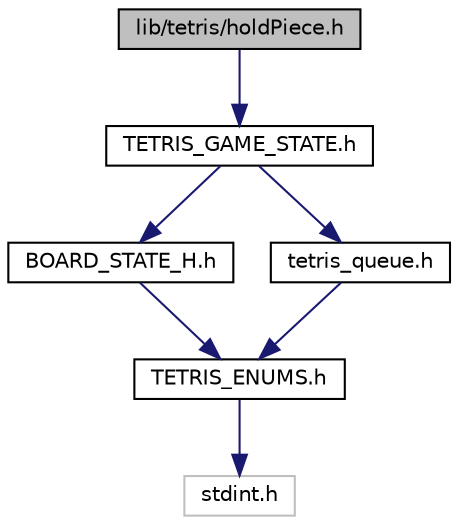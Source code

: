digraph "lib/tetris/holdPiece.h"
{
 // LATEX_PDF_SIZE
  edge [fontname="Helvetica",fontsize="10",labelfontname="Helvetica",labelfontsize="10"];
  node [fontname="Helvetica",fontsize="10",shape=record];
  Node1 [label="lib/tetris/holdPiece.h",height=0.2,width=0.4,color="black", fillcolor="grey75", style="filled", fontcolor="black",tooltip="Interface for holding a Tetris piece."];
  Node1 -> Node2 [color="midnightblue",fontsize="10",style="solid"];
  Node2 [label="TETRIS_GAME_STATE.h",height=0.2,width=0.4,color="black", fillcolor="white", style="filled",URL="$TETRIS__GAME__STATE_8h.html",tooltip="Structures and functions for managing the state of a Tetris game."];
  Node2 -> Node3 [color="midnightblue",fontsize="10",style="solid"];
  Node3 [label="BOARD_STATE_H.h",height=0.2,width=0.4,color="black", fillcolor="white", style="filled",URL="$BOARD__STATE__H_8h.html",tooltip="Defines the default state and dimensions for the Tetris game board."];
  Node3 -> Node4 [color="midnightblue",fontsize="10",style="solid"];
  Node4 [label="TETRIS_ENUMS.h",height=0.2,width=0.4,color="black", fillcolor="white", style="filled",URL="$TETRIS__ENUMS_8h.html",tooltip="Enumerations and structures defining Tetris piece types, rotation states, and positions."];
  Node4 -> Node5 [color="midnightblue",fontsize="10",style="solid"];
  Node5 [label="stdint.h",height=0.2,width=0.4,color="grey75", fillcolor="white", style="filled",tooltip=" "];
  Node2 -> Node6 [color="midnightblue",fontsize="10",style="solid"];
  Node6 [label="tetris_queue.h",height=0.2,width=0.4,color="black", fillcolor="white", style="filled",URL="$tetris__queue_8h.html",tooltip="Functions and structures for managing the Tetris piece queue."];
  Node6 -> Node4 [color="midnightblue",fontsize="10",style="solid"];
}
